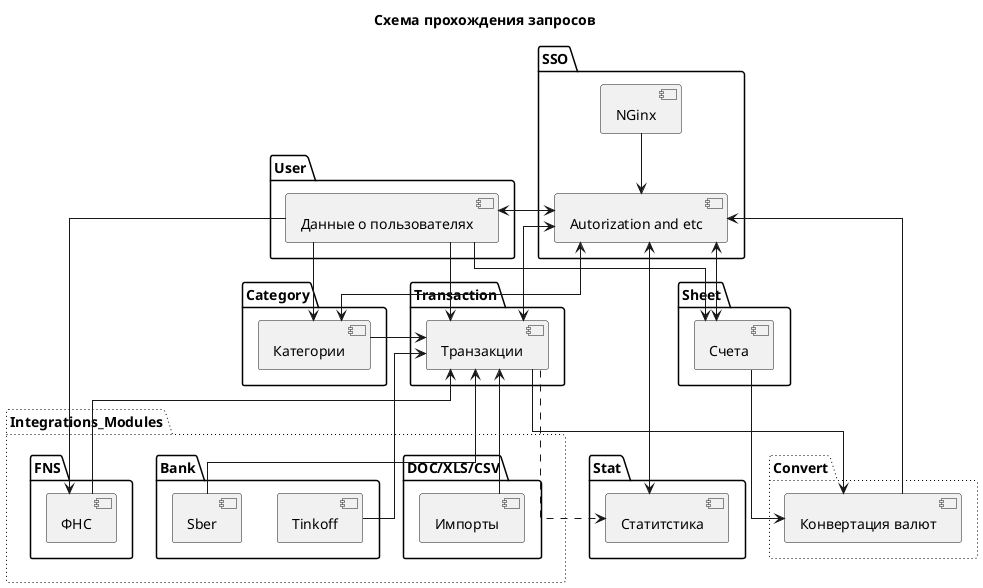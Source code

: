 @startuml
title Схема прохождения запросов

skinparam linetype ortho
package SSO {
    frame [NGinx]
    frame [Autorization and etc]
}

package User {
    frame [Данные о пользователях]
}

package Transaction {
    frame [Транзакции]
}

package Category {
    frame [Категории]
}

package Sheet {
    frame [Счета]
}


package [Integrations_Modules] #line.dotted {
    package Bank {
            frame [Tinkoff]
        
            frame [Sber]
    }
    
    
    
    package FNS {
        frame [ФНС]
    }
    
    
    
    package DOC/XLS/CSV {
        frame [Импорты]
    }
}

package Convert #line.dotted {
    frame [Конвертация валют]
}

package Stat {
    frame [Статитстика]
}

[NGinx] --> [Autorization and etc]

[Autorization and etc] <--> [Данные о пользователях]
[Autorization and etc] <--> [Транзакции]
[Autorization and etc] <--> [Категории]
[Autorization and etc] <--> [Статитстика]
[Autorization and etc] <--> [Счета]


[Данные о пользователях] --> [Транзакции]
[Данные о пользователях] --> [Категории]
[Данные о пользователях] --> [Счета]

[Транзакции] <-- [Импорты]
[Транзакции] <-- [ФНС]
[Транзакции] <-- [Sber]
[Транзакции] <-- [Tinkoff]

[Категории] --> [Транзакции]
[Транзакции] ..> [Статитстика]

[Транзакции] --> [Конвертация валют]
[Счета] --> [Конвертация валют]

[Данные о пользователях] --> [ФНС]
[Конвертация валют] --> [Autorization and etc]
@enduml